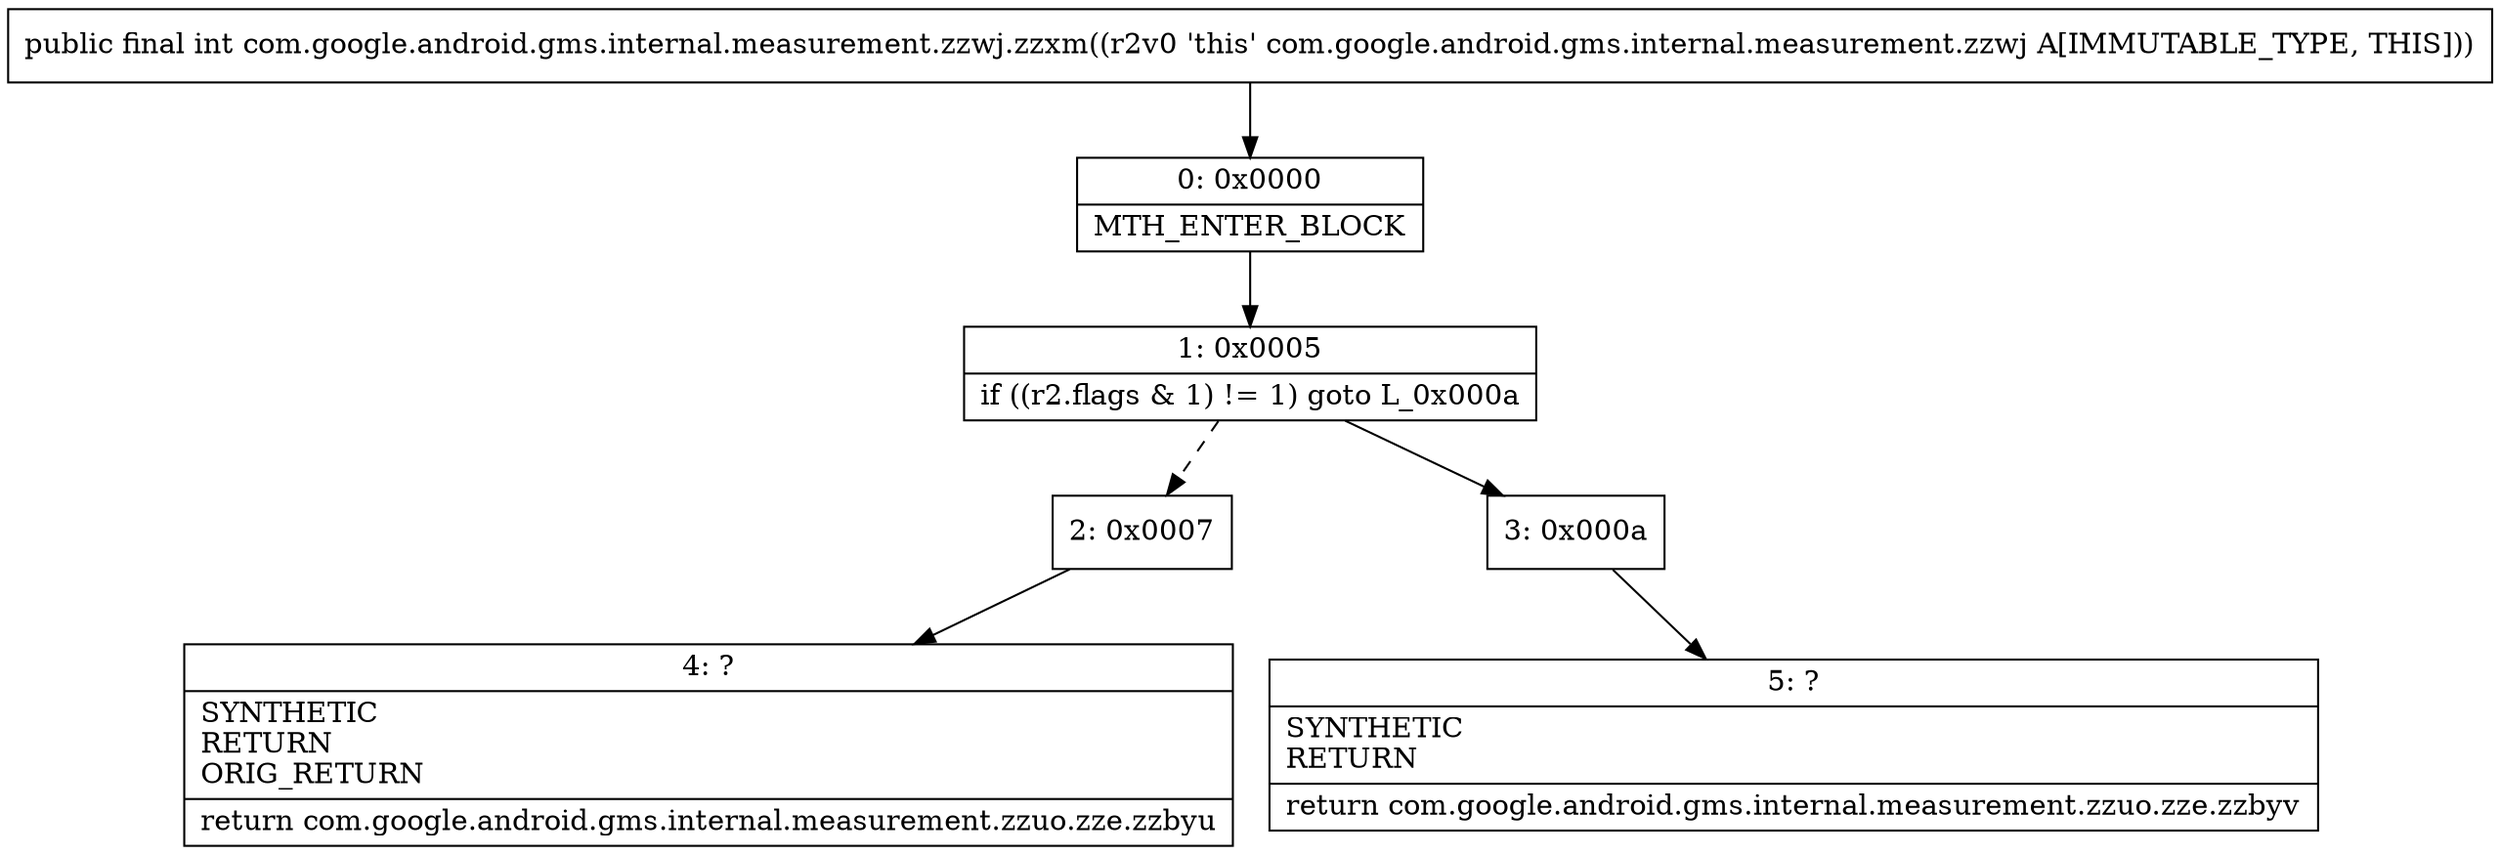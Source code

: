 digraph "CFG forcom.google.android.gms.internal.measurement.zzwj.zzxm()I" {
Node_0 [shape=record,label="{0\:\ 0x0000|MTH_ENTER_BLOCK\l}"];
Node_1 [shape=record,label="{1\:\ 0x0005|if ((r2.flags & 1) != 1) goto L_0x000a\l}"];
Node_2 [shape=record,label="{2\:\ 0x0007}"];
Node_3 [shape=record,label="{3\:\ 0x000a}"];
Node_4 [shape=record,label="{4\:\ ?|SYNTHETIC\lRETURN\lORIG_RETURN\l|return com.google.android.gms.internal.measurement.zzuo.zze.zzbyu\l}"];
Node_5 [shape=record,label="{5\:\ ?|SYNTHETIC\lRETURN\l|return com.google.android.gms.internal.measurement.zzuo.zze.zzbyv\l}"];
MethodNode[shape=record,label="{public final int com.google.android.gms.internal.measurement.zzwj.zzxm((r2v0 'this' com.google.android.gms.internal.measurement.zzwj A[IMMUTABLE_TYPE, THIS])) }"];
MethodNode -> Node_0;
Node_0 -> Node_1;
Node_1 -> Node_2[style=dashed];
Node_1 -> Node_3;
Node_2 -> Node_4;
Node_3 -> Node_5;
}

